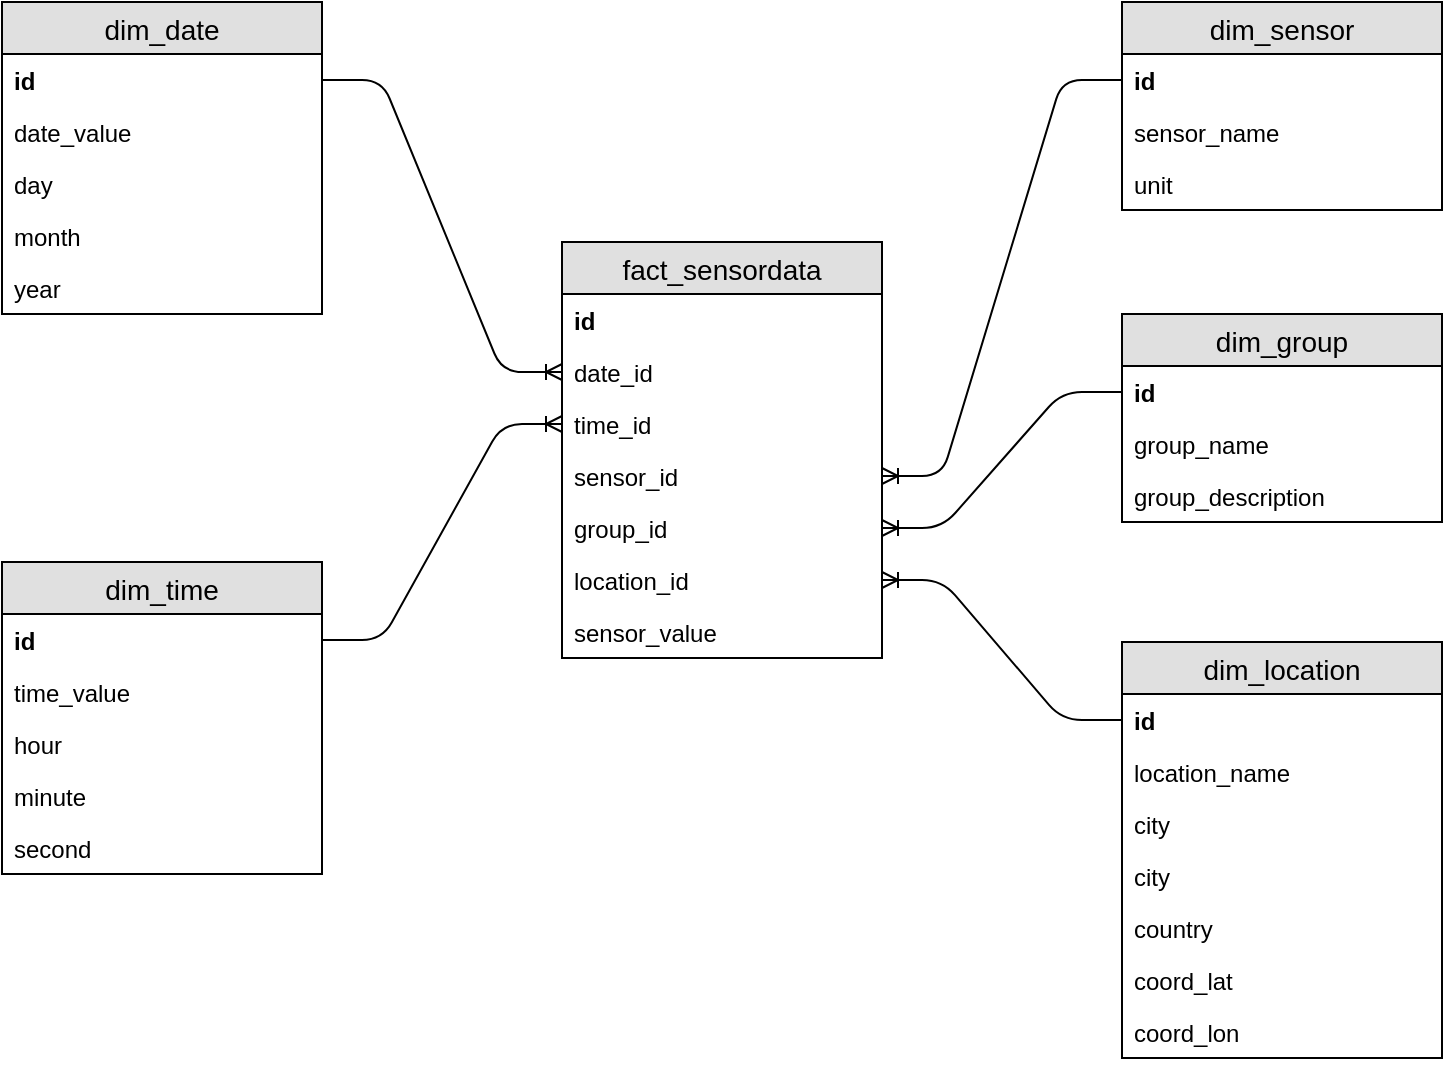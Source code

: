 <mxfile version="12.4.2" type="device" pages="1"><diagram id="dyJiqt_lKKiFlVzUqrWE" name="star-schema for IOT"><mxGraphModel dx="946" dy="680" grid="1" gridSize="10" guides="1" tooltips="1" connect="1" arrows="1" fold="1" page="1" pageScale="1" pageWidth="827" pageHeight="1169" math="0" shadow="0"><root><mxCell id="bopN7s9gUSPFGe_72ejS-0"/><mxCell id="bopN7s9gUSPFGe_72ejS-1" parent="bopN7s9gUSPFGe_72ejS-0"/><mxCell id="bopN7s9gUSPFGe_72ejS-2" value="dim_date" style="swimlane;fontStyle=0;childLayout=stackLayout;horizontal=1;startSize=26;fillColor=#e0e0e0;horizontalStack=0;resizeParent=1;resizeParentMax=0;resizeLast=0;collapsible=1;marginBottom=0;swimlaneFillColor=#ffffff;align=center;fontSize=14;" vertex="1" parent="bopN7s9gUSPFGe_72ejS-1"><mxGeometry x="40" y="40" width="160" height="156" as="geometry"/></mxCell><mxCell id="bopN7s9gUSPFGe_72ejS-3" value="id" style="text;strokeColor=none;fillColor=none;spacingLeft=4;spacingRight=4;overflow=hidden;rotatable=0;points=[[0,0.5],[1,0.5]];portConstraint=eastwest;fontSize=12;fontStyle=1" vertex="1" parent="bopN7s9gUSPFGe_72ejS-2"><mxGeometry y="26" width="160" height="26" as="geometry"/></mxCell><mxCell id="bopN7s9gUSPFGe_72ejS-4" value="date_value" style="text;strokeColor=none;fillColor=none;spacingLeft=4;spacingRight=4;overflow=hidden;rotatable=0;points=[[0,0.5],[1,0.5]];portConstraint=eastwest;fontSize=12;" vertex="1" parent="bopN7s9gUSPFGe_72ejS-2"><mxGeometry y="52" width="160" height="26" as="geometry"/></mxCell><mxCell id="bopN7s9gUSPFGe_72ejS-65" value="day" style="text;strokeColor=none;fillColor=none;spacingLeft=4;spacingRight=4;overflow=hidden;rotatable=0;points=[[0,0.5],[1,0.5]];portConstraint=eastwest;fontSize=12;" vertex="1" parent="bopN7s9gUSPFGe_72ejS-2"><mxGeometry y="78" width="160" height="26" as="geometry"/></mxCell><mxCell id="bopN7s9gUSPFGe_72ejS-5" value="month" style="text;strokeColor=none;fillColor=none;spacingLeft=4;spacingRight=4;overflow=hidden;rotatable=0;points=[[0,0.5],[1,0.5]];portConstraint=eastwest;fontSize=12;" vertex="1" parent="bopN7s9gUSPFGe_72ejS-2"><mxGeometry y="104" width="160" height="26" as="geometry"/></mxCell><mxCell id="bopN7s9gUSPFGe_72ejS-66" value="year" style="text;strokeColor=none;fillColor=none;spacingLeft=4;spacingRight=4;overflow=hidden;rotatable=0;points=[[0,0.5],[1,0.5]];portConstraint=eastwest;fontSize=12;" vertex="1" parent="bopN7s9gUSPFGe_72ejS-2"><mxGeometry y="130" width="160" height="26" as="geometry"/></mxCell><mxCell id="bopN7s9gUSPFGe_72ejS-32" value="fact_sensordata" style="swimlane;fontStyle=0;childLayout=stackLayout;horizontal=1;startSize=26;fillColor=#e0e0e0;horizontalStack=0;resizeParent=1;resizeParentMax=0;resizeLast=0;collapsible=1;marginBottom=0;swimlaneFillColor=#ffffff;align=center;fontSize=14;" vertex="1" parent="bopN7s9gUSPFGe_72ejS-1"><mxGeometry x="320" y="160" width="160" height="208" as="geometry"/></mxCell><mxCell id="bopN7s9gUSPFGe_72ejS-33" value="id" style="text;strokeColor=none;fillColor=none;spacingLeft=4;spacingRight=4;overflow=hidden;rotatable=0;points=[[0,0.5],[1,0.5]];portConstraint=eastwest;fontSize=12;fontStyle=1" vertex="1" parent="bopN7s9gUSPFGe_72ejS-32"><mxGeometry y="26" width="160" height="26" as="geometry"/></mxCell><mxCell id="bopN7s9gUSPFGe_72ejS-34" value="date_id" style="text;strokeColor=none;fillColor=none;spacingLeft=4;spacingRight=4;overflow=hidden;rotatable=0;points=[[0,0.5],[1,0.5]];portConstraint=eastwest;fontSize=12;" vertex="1" parent="bopN7s9gUSPFGe_72ejS-32"><mxGeometry y="52" width="160" height="26" as="geometry"/></mxCell><mxCell id="bopN7s9gUSPFGe_72ejS-35" value="time_id&#10;" style="text;strokeColor=none;fillColor=none;spacingLeft=4;spacingRight=4;overflow=hidden;rotatable=0;points=[[0,0.5],[1,0.5]];portConstraint=eastwest;fontSize=12;" vertex="1" parent="bopN7s9gUSPFGe_72ejS-32"><mxGeometry y="78" width="160" height="26" as="geometry"/></mxCell><mxCell id="bopN7s9gUSPFGe_72ejS-44" value="sensor_id" style="text;strokeColor=none;fillColor=none;spacingLeft=4;spacingRight=4;overflow=hidden;rotatable=0;points=[[0,0.5],[1,0.5]];portConstraint=eastwest;fontSize=12;" vertex="1" parent="bopN7s9gUSPFGe_72ejS-32"><mxGeometry y="104" width="160" height="26" as="geometry"/></mxCell><mxCell id="bopN7s9gUSPFGe_72ejS-45" value="group_id" style="text;strokeColor=none;fillColor=none;spacingLeft=4;spacingRight=4;overflow=hidden;rotatable=0;points=[[0,0.5],[1,0.5]];portConstraint=eastwest;fontSize=12;" vertex="1" parent="bopN7s9gUSPFGe_72ejS-32"><mxGeometry y="130" width="160" height="26" as="geometry"/></mxCell><mxCell id="bopN7s9gUSPFGe_72ejS-43" value="location_id" style="text;strokeColor=none;fillColor=none;spacingLeft=4;spacingRight=4;overflow=hidden;rotatable=0;points=[[0,0.5],[1,0.5]];portConstraint=eastwest;fontSize=12;" vertex="1" parent="bopN7s9gUSPFGe_72ejS-32"><mxGeometry y="156" width="160" height="26" as="geometry"/></mxCell><mxCell id="bopN7s9gUSPFGe_72ejS-46" value="sensor_value" style="text;strokeColor=none;fillColor=none;spacingLeft=4;spacingRight=4;overflow=hidden;rotatable=0;points=[[0,0.5],[1,0.5]];portConstraint=eastwest;fontSize=12;" vertex="1" parent="bopN7s9gUSPFGe_72ejS-32"><mxGeometry y="182" width="160" height="26" as="geometry"/></mxCell><mxCell id="bopN7s9gUSPFGe_72ejS-49" value="dim_time" style="swimlane;fontStyle=0;childLayout=stackLayout;horizontal=1;startSize=26;fillColor=#e0e0e0;horizontalStack=0;resizeParent=1;resizeParentMax=0;resizeLast=0;collapsible=1;marginBottom=0;swimlaneFillColor=#ffffff;align=center;fontSize=14;" vertex="1" parent="bopN7s9gUSPFGe_72ejS-1"><mxGeometry x="40" y="320" width="160" height="156" as="geometry"/></mxCell><mxCell id="bopN7s9gUSPFGe_72ejS-50" value="id" style="text;strokeColor=none;fillColor=none;spacingLeft=4;spacingRight=4;overflow=hidden;rotatable=0;points=[[0,0.5],[1,0.5]];portConstraint=eastwest;fontSize=12;fontStyle=1" vertex="1" parent="bopN7s9gUSPFGe_72ejS-49"><mxGeometry y="26" width="160" height="26" as="geometry"/></mxCell><mxCell id="bopN7s9gUSPFGe_72ejS-51" value="time_value" style="text;strokeColor=none;fillColor=none;spacingLeft=4;spacingRight=4;overflow=hidden;rotatable=0;points=[[0,0.5],[1,0.5]];portConstraint=eastwest;fontSize=12;" vertex="1" parent="bopN7s9gUSPFGe_72ejS-49"><mxGeometry y="52" width="160" height="26" as="geometry"/></mxCell><mxCell id="bopN7s9gUSPFGe_72ejS-52" value="hour" style="text;strokeColor=none;fillColor=none;spacingLeft=4;spacingRight=4;overflow=hidden;rotatable=0;points=[[0,0.5],[1,0.5]];portConstraint=eastwest;fontSize=12;" vertex="1" parent="bopN7s9gUSPFGe_72ejS-49"><mxGeometry y="78" width="160" height="26" as="geometry"/></mxCell><mxCell id="bopN7s9gUSPFGe_72ejS-68" value="minute" style="text;strokeColor=none;fillColor=none;spacingLeft=4;spacingRight=4;overflow=hidden;rotatable=0;points=[[0,0.5],[1,0.5]];portConstraint=eastwest;fontSize=12;" vertex="1" parent="bopN7s9gUSPFGe_72ejS-49"><mxGeometry y="104" width="160" height="26" as="geometry"/></mxCell><mxCell id="bopN7s9gUSPFGe_72ejS-67" value="second" style="text;strokeColor=none;fillColor=none;spacingLeft=4;spacingRight=4;overflow=hidden;rotatable=0;points=[[0,0.5],[1,0.5]];portConstraint=eastwest;fontSize=12;" vertex="1" parent="bopN7s9gUSPFGe_72ejS-49"><mxGeometry y="130" width="160" height="26" as="geometry"/></mxCell><mxCell id="bopN7s9gUSPFGe_72ejS-53" value="dim_sensor" style="swimlane;fontStyle=0;childLayout=stackLayout;horizontal=1;startSize=26;fillColor=#e0e0e0;horizontalStack=0;resizeParent=1;resizeParentMax=0;resizeLast=0;collapsible=1;marginBottom=0;swimlaneFillColor=#ffffff;align=center;fontSize=14;" vertex="1" parent="bopN7s9gUSPFGe_72ejS-1"><mxGeometry x="600" y="40" width="160" height="104" as="geometry"/></mxCell><mxCell id="bopN7s9gUSPFGe_72ejS-54" value="id" style="text;strokeColor=none;fillColor=none;spacingLeft=4;spacingRight=4;overflow=hidden;rotatable=0;points=[[0,0.5],[1,0.5]];portConstraint=eastwest;fontSize=12;fontStyle=1" vertex="1" parent="bopN7s9gUSPFGe_72ejS-53"><mxGeometry y="26" width="160" height="26" as="geometry"/></mxCell><mxCell id="bopN7s9gUSPFGe_72ejS-55" value="sensor_name" style="text;strokeColor=none;fillColor=none;spacingLeft=4;spacingRight=4;overflow=hidden;rotatable=0;points=[[0,0.5],[1,0.5]];portConstraint=eastwest;fontSize=12;" vertex="1" parent="bopN7s9gUSPFGe_72ejS-53"><mxGeometry y="52" width="160" height="26" as="geometry"/></mxCell><mxCell id="bopN7s9gUSPFGe_72ejS-56" value="unit" style="text;strokeColor=none;fillColor=none;spacingLeft=4;spacingRight=4;overflow=hidden;rotatable=0;points=[[0,0.5],[1,0.5]];portConstraint=eastwest;fontSize=12;" vertex="1" parent="bopN7s9gUSPFGe_72ejS-53"><mxGeometry y="78" width="160" height="26" as="geometry"/></mxCell><mxCell id="bopN7s9gUSPFGe_72ejS-57" value="dim_group" style="swimlane;fontStyle=0;childLayout=stackLayout;horizontal=1;startSize=26;fillColor=#e0e0e0;horizontalStack=0;resizeParent=1;resizeParentMax=0;resizeLast=0;collapsible=1;marginBottom=0;swimlaneFillColor=#ffffff;align=center;fontSize=14;" vertex="1" parent="bopN7s9gUSPFGe_72ejS-1"><mxGeometry x="600" y="196" width="160" height="104" as="geometry"/></mxCell><mxCell id="bopN7s9gUSPFGe_72ejS-58" value="id" style="text;strokeColor=none;fillColor=none;spacingLeft=4;spacingRight=4;overflow=hidden;rotatable=0;points=[[0,0.5],[1,0.5]];portConstraint=eastwest;fontSize=12;fontStyle=1" vertex="1" parent="bopN7s9gUSPFGe_72ejS-57"><mxGeometry y="26" width="160" height="26" as="geometry"/></mxCell><mxCell id="bopN7s9gUSPFGe_72ejS-59" value="group_name" style="text;strokeColor=none;fillColor=none;spacingLeft=4;spacingRight=4;overflow=hidden;rotatable=0;points=[[0,0.5],[1,0.5]];portConstraint=eastwest;fontSize=12;" vertex="1" parent="bopN7s9gUSPFGe_72ejS-57"><mxGeometry y="52" width="160" height="26" as="geometry"/></mxCell><mxCell id="bopN7s9gUSPFGe_72ejS-60" value="group_description" style="text;strokeColor=none;fillColor=none;spacingLeft=4;spacingRight=4;overflow=hidden;rotatable=0;points=[[0,0.5],[1,0.5]];portConstraint=eastwest;fontSize=12;" vertex="1" parent="bopN7s9gUSPFGe_72ejS-57"><mxGeometry y="78" width="160" height="26" as="geometry"/></mxCell><mxCell id="bopN7s9gUSPFGe_72ejS-61" value="dim_location" style="swimlane;fontStyle=0;childLayout=stackLayout;horizontal=1;startSize=26;fillColor=#e0e0e0;horizontalStack=0;resizeParent=1;resizeParentMax=0;resizeLast=0;collapsible=1;marginBottom=0;swimlaneFillColor=#ffffff;align=center;fontSize=14;" vertex="1" parent="bopN7s9gUSPFGe_72ejS-1"><mxGeometry x="600" y="360" width="160" height="208" as="geometry"/></mxCell><mxCell id="bopN7s9gUSPFGe_72ejS-62" value="id" style="text;strokeColor=none;fillColor=none;spacingLeft=4;spacingRight=4;overflow=hidden;rotatable=0;points=[[0,0.5],[1,0.5]];portConstraint=eastwest;fontSize=12;fontStyle=1" vertex="1" parent="bopN7s9gUSPFGe_72ejS-61"><mxGeometry y="26" width="160" height="26" as="geometry"/></mxCell><mxCell id="bopN7s9gUSPFGe_72ejS-63" value="location_name" style="text;strokeColor=none;fillColor=none;spacingLeft=4;spacingRight=4;overflow=hidden;rotatable=0;points=[[0,0.5],[1,0.5]];portConstraint=eastwest;fontSize=12;" vertex="1" parent="bopN7s9gUSPFGe_72ejS-61"><mxGeometry y="52" width="160" height="26" as="geometry"/></mxCell><mxCell id="bopN7s9gUSPFGe_72ejS-64" value="city" style="text;strokeColor=none;fillColor=none;spacingLeft=4;spacingRight=4;overflow=hidden;rotatable=0;points=[[0,0.5],[1,0.5]];portConstraint=eastwest;fontSize=12;" vertex="1" parent="bopN7s9gUSPFGe_72ejS-61"><mxGeometry y="78" width="160" height="26" as="geometry"/></mxCell><mxCell id="bopN7s9gUSPFGe_72ejS-69" value="city" style="text;strokeColor=none;fillColor=none;spacingLeft=4;spacingRight=4;overflow=hidden;rotatable=0;points=[[0,0.5],[1,0.5]];portConstraint=eastwest;fontSize=12;" vertex="1" parent="bopN7s9gUSPFGe_72ejS-61"><mxGeometry y="104" width="160" height="26" as="geometry"/></mxCell><mxCell id="bopN7s9gUSPFGe_72ejS-72" value="country" style="text;strokeColor=none;fillColor=none;spacingLeft=4;spacingRight=4;overflow=hidden;rotatable=0;points=[[0,0.5],[1,0.5]];portConstraint=eastwest;fontSize=12;" vertex="1" parent="bopN7s9gUSPFGe_72ejS-61"><mxGeometry y="130" width="160" height="26" as="geometry"/></mxCell><mxCell id="bopN7s9gUSPFGe_72ejS-71" value="coord_lat" style="text;strokeColor=none;fillColor=none;spacingLeft=4;spacingRight=4;overflow=hidden;rotatable=0;points=[[0,0.5],[1,0.5]];portConstraint=eastwest;fontSize=12;" vertex="1" parent="bopN7s9gUSPFGe_72ejS-61"><mxGeometry y="156" width="160" height="26" as="geometry"/></mxCell><mxCell id="bopN7s9gUSPFGe_72ejS-70" value="coord_lon" style="text;strokeColor=none;fillColor=none;spacingLeft=4;spacingRight=4;overflow=hidden;rotatable=0;points=[[0,0.5],[1,0.5]];portConstraint=eastwest;fontSize=12;" vertex="1" parent="bopN7s9gUSPFGe_72ejS-61"><mxGeometry y="182" width="160" height="26" as="geometry"/></mxCell><mxCell id="bopN7s9gUSPFGe_72ejS-73" value="" style="edgeStyle=entityRelationEdgeStyle;fontSize=12;html=1;endArrow=ERoneToMany;" edge="1" parent="bopN7s9gUSPFGe_72ejS-1" source="bopN7s9gUSPFGe_72ejS-3" target="bopN7s9gUSPFGe_72ejS-34"><mxGeometry width="100" height="100" relative="1" as="geometry"><mxPoint x="40" y="670" as="sourcePoint"/><mxPoint x="290" y="230" as="targetPoint"/></mxGeometry></mxCell><mxCell id="bopN7s9gUSPFGe_72ejS-74" value="" style="edgeStyle=entityRelationEdgeStyle;fontSize=12;html=1;endArrow=ERoneToMany;" edge="1" parent="bopN7s9gUSPFGe_72ejS-1" source="bopN7s9gUSPFGe_72ejS-50" target="bopN7s9gUSPFGe_72ejS-35"><mxGeometry width="100" height="100" relative="1" as="geometry"><mxPoint x="40" y="670" as="sourcePoint"/><mxPoint x="140" y="570" as="targetPoint"/></mxGeometry></mxCell><mxCell id="bopN7s9gUSPFGe_72ejS-75" value="" style="edgeStyle=entityRelationEdgeStyle;fontSize=12;html=1;endArrow=ERoneToMany;" edge="1" parent="bopN7s9gUSPFGe_72ejS-1" source="bopN7s9gUSPFGe_72ejS-54" target="bopN7s9gUSPFGe_72ejS-44"><mxGeometry width="100" height="100" relative="1" as="geometry"><mxPoint x="40" y="670" as="sourcePoint"/><mxPoint x="140" y="570" as="targetPoint"/></mxGeometry></mxCell><mxCell id="bopN7s9gUSPFGe_72ejS-76" value="" style="edgeStyle=entityRelationEdgeStyle;fontSize=12;html=1;endArrow=ERoneToMany;" edge="1" parent="bopN7s9gUSPFGe_72ejS-1" source="bopN7s9gUSPFGe_72ejS-58" target="bopN7s9gUSPFGe_72ejS-45"><mxGeometry width="100" height="100" relative="1" as="geometry"><mxPoint x="240" y="480" as="sourcePoint"/><mxPoint x="140" y="570" as="targetPoint"/></mxGeometry></mxCell><mxCell id="bopN7s9gUSPFGe_72ejS-77" value="" style="edgeStyle=entityRelationEdgeStyle;fontSize=12;html=1;endArrow=ERoneToMany;" edge="1" parent="bopN7s9gUSPFGe_72ejS-1" source="bopN7s9gUSPFGe_72ejS-62" target="bopN7s9gUSPFGe_72ejS-43"><mxGeometry width="100" height="100" relative="1" as="geometry"><mxPoint x="40" y="670" as="sourcePoint"/><mxPoint x="140" y="570" as="targetPoint"/></mxGeometry></mxCell></root></mxGraphModel></diagram></mxfile>